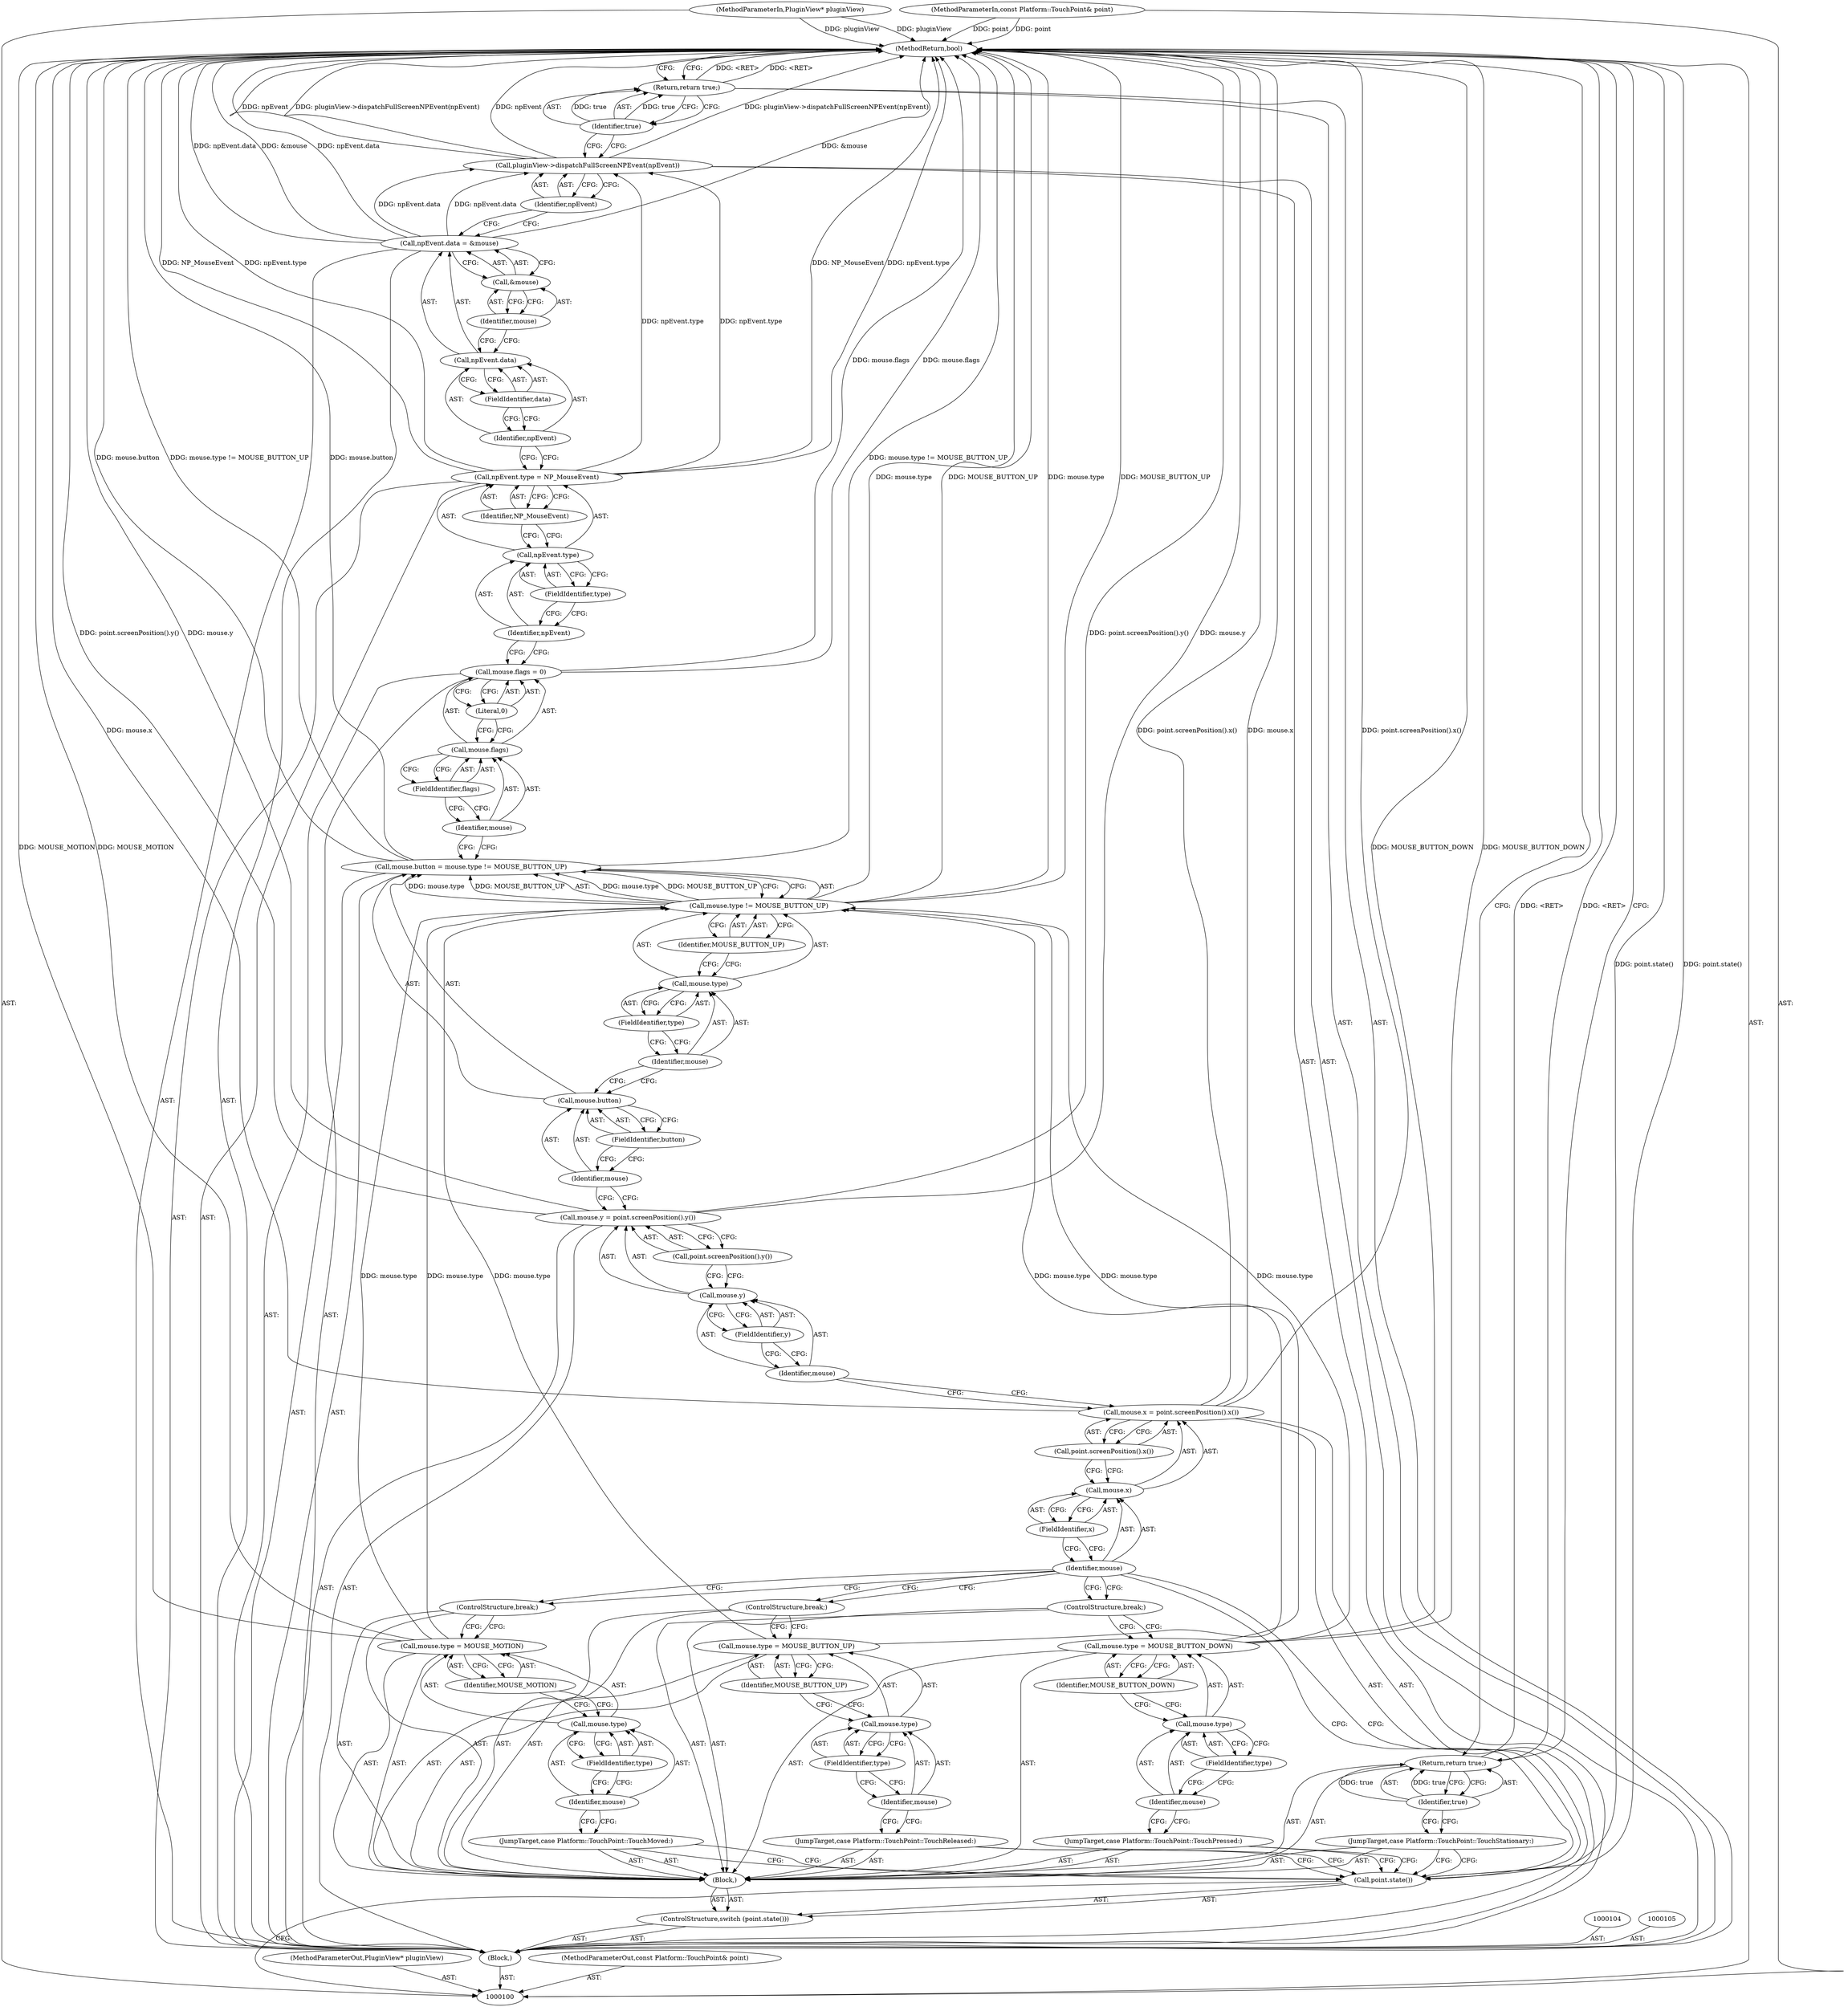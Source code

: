 digraph "0_Chrome_d345af9ed62ee5f431be327967f41c3cc3fe936a_1" {
"1000172" [label="(MethodReturn,bool)"];
"1000101" [label="(MethodParameterIn,PluginView* pluginView)"];
"1000214" [label="(MethodParameterOut,PluginView* pluginView)"];
"1000102" [label="(MethodParameterIn,const Platform::TouchPoint& point)"];
"1000215" [label="(MethodParameterOut,const Platform::TouchPoint& point)"];
"1000116" [label="(JumpTarget,case Platform::TouchPoint::TouchReleased:)"];
"1000120" [label="(FieldIdentifier,type)"];
"1000121" [label="(Identifier,MOUSE_BUTTON_UP)"];
"1000117" [label="(Call,mouse.type = MOUSE_BUTTON_UP)"];
"1000118" [label="(Call,mouse.type)"];
"1000119" [label="(Identifier,mouse)"];
"1000122" [label="(ControlStructure,break;)"];
"1000123" [label="(JumpTarget,case Platform::TouchPoint::TouchMoved:)"];
"1000127" [label="(FieldIdentifier,type)"];
"1000128" [label="(Identifier,MOUSE_MOTION)"];
"1000124" [label="(Call,mouse.type = MOUSE_MOTION)"];
"1000125" [label="(Call,mouse.type)"];
"1000126" [label="(Identifier,mouse)"];
"1000129" [label="(ControlStructure,break;)"];
"1000130" [label="(JumpTarget,case Platform::TouchPoint::TouchStationary:)"];
"1000132" [label="(Identifier,true)"];
"1000131" [label="(Return,return true;)"];
"1000103" [label="(Block,)"];
"1000136" [label="(FieldIdentifier,x)"];
"1000137" [label="(Call,point.screenPosition().x())"];
"1000133" [label="(Call,mouse.x = point.screenPosition().x())"];
"1000134" [label="(Call,mouse.x)"];
"1000135" [label="(Identifier,mouse)"];
"1000141" [label="(FieldIdentifier,y)"];
"1000142" [label="(Call,point.screenPosition().y())"];
"1000138" [label="(Call,mouse.y = point.screenPosition().y())"];
"1000139" [label="(Call,mouse.y)"];
"1000140" [label="(Identifier,mouse)"];
"1000146" [label="(FieldIdentifier,button)"];
"1000147" [label="(Call,mouse.type != MOUSE_BUTTON_UP)"];
"1000148" [label="(Call,mouse.type)"];
"1000149" [label="(Identifier,mouse)"];
"1000150" [label="(FieldIdentifier,type)"];
"1000151" [label="(Identifier,MOUSE_BUTTON_UP)"];
"1000143" [label="(Call,mouse.button = mouse.type != MOUSE_BUTTON_UP)"];
"1000144" [label="(Call,mouse.button)"];
"1000145" [label="(Identifier,mouse)"];
"1000155" [label="(FieldIdentifier,flags)"];
"1000156" [label="(Literal,0)"];
"1000152" [label="(Call,mouse.flags = 0)"];
"1000153" [label="(Call,mouse.flags)"];
"1000154" [label="(Identifier,mouse)"];
"1000160" [label="(FieldIdentifier,type)"];
"1000161" [label="(Identifier,NP_MouseEvent)"];
"1000157" [label="(Call,npEvent.type = NP_MouseEvent)"];
"1000158" [label="(Call,npEvent.type)"];
"1000159" [label="(Identifier,npEvent)"];
"1000165" [label="(FieldIdentifier,data)"];
"1000166" [label="(Call,&mouse)"];
"1000167" [label="(Identifier,mouse)"];
"1000162" [label="(Call,npEvent.data = &mouse)"];
"1000163" [label="(Call,npEvent.data)"];
"1000164" [label="(Identifier,npEvent)"];
"1000168" [label="(Call,pluginView->dispatchFullScreenNPEvent(npEvent))"];
"1000169" [label="(Identifier,npEvent)"];
"1000171" [label="(Identifier,true)"];
"1000170" [label="(Return,return true;)"];
"1000107" [label="(Call,point.state())"];
"1000108" [label="(Block,)"];
"1000106" [label="(ControlStructure,switch (point.state()))"];
"1000109" [label="(JumpTarget,case Platform::TouchPoint::TouchPressed:)"];
"1000113" [label="(FieldIdentifier,type)"];
"1000114" [label="(Identifier,MOUSE_BUTTON_DOWN)"];
"1000110" [label="(Call,mouse.type = MOUSE_BUTTON_DOWN)"];
"1000111" [label="(Call,mouse.type)"];
"1000112" [label="(Identifier,mouse)"];
"1000115" [label="(ControlStructure,break;)"];
"1000172" -> "1000100"  [label="AST: "];
"1000172" -> "1000131"  [label="CFG: "];
"1000172" -> "1000170"  [label="CFG: "];
"1000131" -> "1000172"  [label="DDG: <RET>"];
"1000168" -> "1000172"  [label="DDG: pluginView->dispatchFullScreenNPEvent(npEvent)"];
"1000168" -> "1000172"  [label="DDG: npEvent"];
"1000138" -> "1000172"  [label="DDG: point.screenPosition().y()"];
"1000138" -> "1000172"  [label="DDG: mouse.y"];
"1000110" -> "1000172"  [label="DDG: MOUSE_BUTTON_DOWN"];
"1000147" -> "1000172"  [label="DDG: mouse.type"];
"1000147" -> "1000172"  [label="DDG: MOUSE_BUTTON_UP"];
"1000152" -> "1000172"  [label="DDG: mouse.flags"];
"1000133" -> "1000172"  [label="DDG: point.screenPosition().x()"];
"1000133" -> "1000172"  [label="DDG: mouse.x"];
"1000107" -> "1000172"  [label="DDG: point.state()"];
"1000162" -> "1000172"  [label="DDG: &mouse"];
"1000162" -> "1000172"  [label="DDG: npEvent.data"];
"1000157" -> "1000172"  [label="DDG: npEvent.type"];
"1000157" -> "1000172"  [label="DDG: NP_MouseEvent"];
"1000143" -> "1000172"  [label="DDG: mouse.button"];
"1000143" -> "1000172"  [label="DDG: mouse.type != MOUSE_BUTTON_UP"];
"1000102" -> "1000172"  [label="DDG: point"];
"1000101" -> "1000172"  [label="DDG: pluginView"];
"1000124" -> "1000172"  [label="DDG: MOUSE_MOTION"];
"1000170" -> "1000172"  [label="DDG: <RET>"];
"1000101" -> "1000100"  [label="AST: "];
"1000101" -> "1000172"  [label="DDG: pluginView"];
"1000214" -> "1000100"  [label="AST: "];
"1000102" -> "1000100"  [label="AST: "];
"1000102" -> "1000172"  [label="DDG: point"];
"1000215" -> "1000100"  [label="AST: "];
"1000116" -> "1000108"  [label="AST: "];
"1000116" -> "1000107"  [label="CFG: "];
"1000119" -> "1000116"  [label="CFG: "];
"1000120" -> "1000118"  [label="AST: "];
"1000120" -> "1000119"  [label="CFG: "];
"1000118" -> "1000120"  [label="CFG: "];
"1000121" -> "1000117"  [label="AST: "];
"1000121" -> "1000118"  [label="CFG: "];
"1000117" -> "1000121"  [label="CFG: "];
"1000117" -> "1000108"  [label="AST: "];
"1000117" -> "1000121"  [label="CFG: "];
"1000118" -> "1000117"  [label="AST: "];
"1000121" -> "1000117"  [label="AST: "];
"1000122" -> "1000117"  [label="CFG: "];
"1000117" -> "1000147"  [label="DDG: mouse.type"];
"1000118" -> "1000117"  [label="AST: "];
"1000118" -> "1000120"  [label="CFG: "];
"1000119" -> "1000118"  [label="AST: "];
"1000120" -> "1000118"  [label="AST: "];
"1000121" -> "1000118"  [label="CFG: "];
"1000119" -> "1000118"  [label="AST: "];
"1000119" -> "1000116"  [label="CFG: "];
"1000120" -> "1000119"  [label="CFG: "];
"1000122" -> "1000108"  [label="AST: "];
"1000122" -> "1000117"  [label="CFG: "];
"1000135" -> "1000122"  [label="CFG: "];
"1000123" -> "1000108"  [label="AST: "];
"1000123" -> "1000107"  [label="CFG: "];
"1000126" -> "1000123"  [label="CFG: "];
"1000127" -> "1000125"  [label="AST: "];
"1000127" -> "1000126"  [label="CFG: "];
"1000125" -> "1000127"  [label="CFG: "];
"1000128" -> "1000124"  [label="AST: "];
"1000128" -> "1000125"  [label="CFG: "];
"1000124" -> "1000128"  [label="CFG: "];
"1000124" -> "1000108"  [label="AST: "];
"1000124" -> "1000128"  [label="CFG: "];
"1000125" -> "1000124"  [label="AST: "];
"1000128" -> "1000124"  [label="AST: "];
"1000129" -> "1000124"  [label="CFG: "];
"1000124" -> "1000172"  [label="DDG: MOUSE_MOTION"];
"1000124" -> "1000147"  [label="DDG: mouse.type"];
"1000125" -> "1000124"  [label="AST: "];
"1000125" -> "1000127"  [label="CFG: "];
"1000126" -> "1000125"  [label="AST: "];
"1000127" -> "1000125"  [label="AST: "];
"1000128" -> "1000125"  [label="CFG: "];
"1000126" -> "1000125"  [label="AST: "];
"1000126" -> "1000123"  [label="CFG: "];
"1000127" -> "1000126"  [label="CFG: "];
"1000129" -> "1000108"  [label="AST: "];
"1000129" -> "1000124"  [label="CFG: "];
"1000135" -> "1000129"  [label="CFG: "];
"1000130" -> "1000108"  [label="AST: "];
"1000130" -> "1000107"  [label="CFG: "];
"1000132" -> "1000130"  [label="CFG: "];
"1000132" -> "1000131"  [label="AST: "];
"1000132" -> "1000130"  [label="CFG: "];
"1000131" -> "1000132"  [label="CFG: "];
"1000132" -> "1000131"  [label="DDG: true"];
"1000131" -> "1000108"  [label="AST: "];
"1000131" -> "1000132"  [label="CFG: "];
"1000132" -> "1000131"  [label="AST: "];
"1000172" -> "1000131"  [label="CFG: "];
"1000131" -> "1000172"  [label="DDG: <RET>"];
"1000132" -> "1000131"  [label="DDG: true"];
"1000103" -> "1000100"  [label="AST: "];
"1000104" -> "1000103"  [label="AST: "];
"1000105" -> "1000103"  [label="AST: "];
"1000106" -> "1000103"  [label="AST: "];
"1000133" -> "1000103"  [label="AST: "];
"1000138" -> "1000103"  [label="AST: "];
"1000143" -> "1000103"  [label="AST: "];
"1000152" -> "1000103"  [label="AST: "];
"1000157" -> "1000103"  [label="AST: "];
"1000162" -> "1000103"  [label="AST: "];
"1000168" -> "1000103"  [label="AST: "];
"1000170" -> "1000103"  [label="AST: "];
"1000136" -> "1000134"  [label="AST: "];
"1000136" -> "1000135"  [label="CFG: "];
"1000134" -> "1000136"  [label="CFG: "];
"1000137" -> "1000133"  [label="AST: "];
"1000137" -> "1000134"  [label="CFG: "];
"1000133" -> "1000137"  [label="CFG: "];
"1000133" -> "1000103"  [label="AST: "];
"1000133" -> "1000137"  [label="CFG: "];
"1000134" -> "1000133"  [label="AST: "];
"1000137" -> "1000133"  [label="AST: "];
"1000140" -> "1000133"  [label="CFG: "];
"1000133" -> "1000172"  [label="DDG: point.screenPosition().x()"];
"1000133" -> "1000172"  [label="DDG: mouse.x"];
"1000134" -> "1000133"  [label="AST: "];
"1000134" -> "1000136"  [label="CFG: "];
"1000135" -> "1000134"  [label="AST: "];
"1000136" -> "1000134"  [label="AST: "];
"1000137" -> "1000134"  [label="CFG: "];
"1000135" -> "1000134"  [label="AST: "];
"1000135" -> "1000107"  [label="CFG: "];
"1000135" -> "1000115"  [label="CFG: "];
"1000135" -> "1000122"  [label="CFG: "];
"1000135" -> "1000129"  [label="CFG: "];
"1000136" -> "1000135"  [label="CFG: "];
"1000141" -> "1000139"  [label="AST: "];
"1000141" -> "1000140"  [label="CFG: "];
"1000139" -> "1000141"  [label="CFG: "];
"1000142" -> "1000138"  [label="AST: "];
"1000142" -> "1000139"  [label="CFG: "];
"1000138" -> "1000142"  [label="CFG: "];
"1000138" -> "1000103"  [label="AST: "];
"1000138" -> "1000142"  [label="CFG: "];
"1000139" -> "1000138"  [label="AST: "];
"1000142" -> "1000138"  [label="AST: "];
"1000145" -> "1000138"  [label="CFG: "];
"1000138" -> "1000172"  [label="DDG: point.screenPosition().y()"];
"1000138" -> "1000172"  [label="DDG: mouse.y"];
"1000139" -> "1000138"  [label="AST: "];
"1000139" -> "1000141"  [label="CFG: "];
"1000140" -> "1000139"  [label="AST: "];
"1000141" -> "1000139"  [label="AST: "];
"1000142" -> "1000139"  [label="CFG: "];
"1000140" -> "1000139"  [label="AST: "];
"1000140" -> "1000133"  [label="CFG: "];
"1000141" -> "1000140"  [label="CFG: "];
"1000146" -> "1000144"  [label="AST: "];
"1000146" -> "1000145"  [label="CFG: "];
"1000144" -> "1000146"  [label="CFG: "];
"1000147" -> "1000143"  [label="AST: "];
"1000147" -> "1000151"  [label="CFG: "];
"1000148" -> "1000147"  [label="AST: "];
"1000151" -> "1000147"  [label="AST: "];
"1000143" -> "1000147"  [label="CFG: "];
"1000147" -> "1000172"  [label="DDG: mouse.type"];
"1000147" -> "1000172"  [label="DDG: MOUSE_BUTTON_UP"];
"1000147" -> "1000143"  [label="DDG: mouse.type"];
"1000147" -> "1000143"  [label="DDG: MOUSE_BUTTON_UP"];
"1000124" -> "1000147"  [label="DDG: mouse.type"];
"1000117" -> "1000147"  [label="DDG: mouse.type"];
"1000110" -> "1000147"  [label="DDG: mouse.type"];
"1000148" -> "1000147"  [label="AST: "];
"1000148" -> "1000150"  [label="CFG: "];
"1000149" -> "1000148"  [label="AST: "];
"1000150" -> "1000148"  [label="AST: "];
"1000151" -> "1000148"  [label="CFG: "];
"1000149" -> "1000148"  [label="AST: "];
"1000149" -> "1000144"  [label="CFG: "];
"1000150" -> "1000149"  [label="CFG: "];
"1000150" -> "1000148"  [label="AST: "];
"1000150" -> "1000149"  [label="CFG: "];
"1000148" -> "1000150"  [label="CFG: "];
"1000151" -> "1000147"  [label="AST: "];
"1000151" -> "1000148"  [label="CFG: "];
"1000147" -> "1000151"  [label="CFG: "];
"1000143" -> "1000103"  [label="AST: "];
"1000143" -> "1000147"  [label="CFG: "];
"1000144" -> "1000143"  [label="AST: "];
"1000147" -> "1000143"  [label="AST: "];
"1000154" -> "1000143"  [label="CFG: "];
"1000143" -> "1000172"  [label="DDG: mouse.button"];
"1000143" -> "1000172"  [label="DDG: mouse.type != MOUSE_BUTTON_UP"];
"1000147" -> "1000143"  [label="DDG: mouse.type"];
"1000147" -> "1000143"  [label="DDG: MOUSE_BUTTON_UP"];
"1000144" -> "1000143"  [label="AST: "];
"1000144" -> "1000146"  [label="CFG: "];
"1000145" -> "1000144"  [label="AST: "];
"1000146" -> "1000144"  [label="AST: "];
"1000149" -> "1000144"  [label="CFG: "];
"1000145" -> "1000144"  [label="AST: "];
"1000145" -> "1000138"  [label="CFG: "];
"1000146" -> "1000145"  [label="CFG: "];
"1000155" -> "1000153"  [label="AST: "];
"1000155" -> "1000154"  [label="CFG: "];
"1000153" -> "1000155"  [label="CFG: "];
"1000156" -> "1000152"  [label="AST: "];
"1000156" -> "1000153"  [label="CFG: "];
"1000152" -> "1000156"  [label="CFG: "];
"1000152" -> "1000103"  [label="AST: "];
"1000152" -> "1000156"  [label="CFG: "];
"1000153" -> "1000152"  [label="AST: "];
"1000156" -> "1000152"  [label="AST: "];
"1000159" -> "1000152"  [label="CFG: "];
"1000152" -> "1000172"  [label="DDG: mouse.flags"];
"1000153" -> "1000152"  [label="AST: "];
"1000153" -> "1000155"  [label="CFG: "];
"1000154" -> "1000153"  [label="AST: "];
"1000155" -> "1000153"  [label="AST: "];
"1000156" -> "1000153"  [label="CFG: "];
"1000154" -> "1000153"  [label="AST: "];
"1000154" -> "1000143"  [label="CFG: "];
"1000155" -> "1000154"  [label="CFG: "];
"1000160" -> "1000158"  [label="AST: "];
"1000160" -> "1000159"  [label="CFG: "];
"1000158" -> "1000160"  [label="CFG: "];
"1000161" -> "1000157"  [label="AST: "];
"1000161" -> "1000158"  [label="CFG: "];
"1000157" -> "1000161"  [label="CFG: "];
"1000157" -> "1000103"  [label="AST: "];
"1000157" -> "1000161"  [label="CFG: "];
"1000158" -> "1000157"  [label="AST: "];
"1000161" -> "1000157"  [label="AST: "];
"1000164" -> "1000157"  [label="CFG: "];
"1000157" -> "1000172"  [label="DDG: npEvent.type"];
"1000157" -> "1000172"  [label="DDG: NP_MouseEvent"];
"1000157" -> "1000168"  [label="DDG: npEvent.type"];
"1000158" -> "1000157"  [label="AST: "];
"1000158" -> "1000160"  [label="CFG: "];
"1000159" -> "1000158"  [label="AST: "];
"1000160" -> "1000158"  [label="AST: "];
"1000161" -> "1000158"  [label="CFG: "];
"1000159" -> "1000158"  [label="AST: "];
"1000159" -> "1000152"  [label="CFG: "];
"1000160" -> "1000159"  [label="CFG: "];
"1000165" -> "1000163"  [label="AST: "];
"1000165" -> "1000164"  [label="CFG: "];
"1000163" -> "1000165"  [label="CFG: "];
"1000166" -> "1000162"  [label="AST: "];
"1000166" -> "1000167"  [label="CFG: "];
"1000167" -> "1000166"  [label="AST: "];
"1000162" -> "1000166"  [label="CFG: "];
"1000167" -> "1000166"  [label="AST: "];
"1000167" -> "1000163"  [label="CFG: "];
"1000166" -> "1000167"  [label="CFG: "];
"1000162" -> "1000103"  [label="AST: "];
"1000162" -> "1000166"  [label="CFG: "];
"1000163" -> "1000162"  [label="AST: "];
"1000166" -> "1000162"  [label="AST: "];
"1000169" -> "1000162"  [label="CFG: "];
"1000162" -> "1000172"  [label="DDG: &mouse"];
"1000162" -> "1000172"  [label="DDG: npEvent.data"];
"1000162" -> "1000168"  [label="DDG: npEvent.data"];
"1000163" -> "1000162"  [label="AST: "];
"1000163" -> "1000165"  [label="CFG: "];
"1000164" -> "1000163"  [label="AST: "];
"1000165" -> "1000163"  [label="AST: "];
"1000167" -> "1000163"  [label="CFG: "];
"1000164" -> "1000163"  [label="AST: "];
"1000164" -> "1000157"  [label="CFG: "];
"1000165" -> "1000164"  [label="CFG: "];
"1000168" -> "1000103"  [label="AST: "];
"1000168" -> "1000169"  [label="CFG: "];
"1000169" -> "1000168"  [label="AST: "];
"1000171" -> "1000168"  [label="CFG: "];
"1000168" -> "1000172"  [label="DDG: pluginView->dispatchFullScreenNPEvent(npEvent)"];
"1000168" -> "1000172"  [label="DDG: npEvent"];
"1000157" -> "1000168"  [label="DDG: npEvent.type"];
"1000162" -> "1000168"  [label="DDG: npEvent.data"];
"1000169" -> "1000168"  [label="AST: "];
"1000169" -> "1000162"  [label="CFG: "];
"1000168" -> "1000169"  [label="CFG: "];
"1000171" -> "1000170"  [label="AST: "];
"1000171" -> "1000168"  [label="CFG: "];
"1000170" -> "1000171"  [label="CFG: "];
"1000171" -> "1000170"  [label="DDG: true"];
"1000170" -> "1000103"  [label="AST: "];
"1000170" -> "1000171"  [label="CFG: "];
"1000171" -> "1000170"  [label="AST: "];
"1000172" -> "1000170"  [label="CFG: "];
"1000170" -> "1000172"  [label="DDG: <RET>"];
"1000171" -> "1000170"  [label="DDG: true"];
"1000107" -> "1000106"  [label="AST: "];
"1000107" -> "1000100"  [label="CFG: "];
"1000109" -> "1000107"  [label="CFG: "];
"1000116" -> "1000107"  [label="CFG: "];
"1000123" -> "1000107"  [label="CFG: "];
"1000130" -> "1000107"  [label="CFG: "];
"1000135" -> "1000107"  [label="CFG: "];
"1000107" -> "1000172"  [label="DDG: point.state()"];
"1000108" -> "1000106"  [label="AST: "];
"1000109" -> "1000108"  [label="AST: "];
"1000110" -> "1000108"  [label="AST: "];
"1000115" -> "1000108"  [label="AST: "];
"1000116" -> "1000108"  [label="AST: "];
"1000117" -> "1000108"  [label="AST: "];
"1000122" -> "1000108"  [label="AST: "];
"1000123" -> "1000108"  [label="AST: "];
"1000124" -> "1000108"  [label="AST: "];
"1000129" -> "1000108"  [label="AST: "];
"1000130" -> "1000108"  [label="AST: "];
"1000131" -> "1000108"  [label="AST: "];
"1000106" -> "1000103"  [label="AST: "];
"1000107" -> "1000106"  [label="AST: "];
"1000108" -> "1000106"  [label="AST: "];
"1000109" -> "1000108"  [label="AST: "];
"1000109" -> "1000107"  [label="CFG: "];
"1000112" -> "1000109"  [label="CFG: "];
"1000113" -> "1000111"  [label="AST: "];
"1000113" -> "1000112"  [label="CFG: "];
"1000111" -> "1000113"  [label="CFG: "];
"1000114" -> "1000110"  [label="AST: "];
"1000114" -> "1000111"  [label="CFG: "];
"1000110" -> "1000114"  [label="CFG: "];
"1000110" -> "1000108"  [label="AST: "];
"1000110" -> "1000114"  [label="CFG: "];
"1000111" -> "1000110"  [label="AST: "];
"1000114" -> "1000110"  [label="AST: "];
"1000115" -> "1000110"  [label="CFG: "];
"1000110" -> "1000172"  [label="DDG: MOUSE_BUTTON_DOWN"];
"1000110" -> "1000147"  [label="DDG: mouse.type"];
"1000111" -> "1000110"  [label="AST: "];
"1000111" -> "1000113"  [label="CFG: "];
"1000112" -> "1000111"  [label="AST: "];
"1000113" -> "1000111"  [label="AST: "];
"1000114" -> "1000111"  [label="CFG: "];
"1000112" -> "1000111"  [label="AST: "];
"1000112" -> "1000109"  [label="CFG: "];
"1000113" -> "1000112"  [label="CFG: "];
"1000115" -> "1000108"  [label="AST: "];
"1000115" -> "1000110"  [label="CFG: "];
"1000135" -> "1000115"  [label="CFG: "];
}
